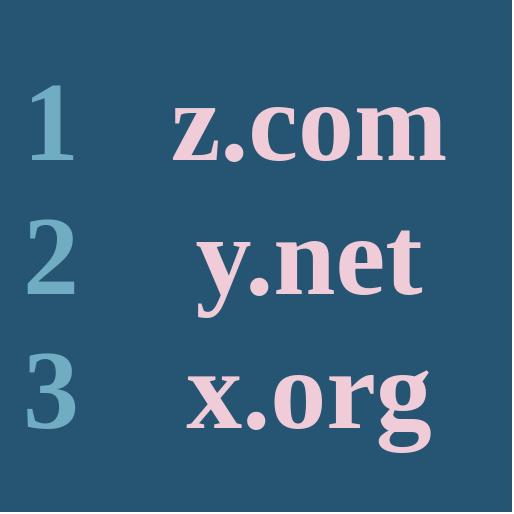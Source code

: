 <mxfile version="19.0.3" type="device"><diagram id="34eezZpWxMI70T7A2kpe" name="Page-1"><mxGraphModel dx="4464" dy="2884" grid="0" gridSize="10" guides="1" tooltips="1" connect="1" arrows="1" fold="1" page="1" pageScale="1" pageWidth="300" pageHeight="300" background="none" math="0" shadow="0"><root><mxCell id="0"/><mxCell id="1" parent="0"/><mxCell id="vbFnR11pB3RHbM4U04gE-8" value="" style="rounded=0;whiteSpace=wrap;html=1;sketch=0;fontColor=#E4FDE1;strokeColor=none;fillColor=#265573;fontSize=56;fontStyle=1;flipH=1;strokeWidth=8;spacing=0;" parent="1" vertex="1"><mxGeometry x="-1778" y="-1178" width="256" height="256" as="geometry"/></mxCell><mxCell id="vbFnR11pB3RHbM4U04gE-2" value="z.com&lt;br style=&quot;font-size: 56px;&quot;&gt;y.net&lt;br style=&quot;font-size: 56px;&quot;&gt;x.org" style="text;html=1;align=center;verticalAlign=middle;resizable=0;points=[];autosize=1;strokeColor=none;fillColor=none;fontFamily=PT Mono;fontSize=56;fontStyle=1;spacingTop=0;spacing=0;fontColor=#F0CBD8;flipH=1;" parent="1" vertex="1"><mxGeometry x="-1713" y="-1152.5" width="178" height="205" as="geometry"/></mxCell><mxCell id="vbFnR11pB3RHbM4U04gE-7" value="1&lt;br style=&quot;font-size: 56px;&quot;&gt;2&lt;br style=&quot;font-size: 56px;&quot;&gt;3" style="text;html=1;align=center;verticalAlign=middle;resizable=0;points=[];autosize=1;strokeColor=none;fillColor=none;fontFamily=PT Mono;fontSize=56;fontStyle=1;spacingTop=0;spacing=0;fontColor=#70ACC2;flipH=1;" parent="1" vertex="1"><mxGeometry x="-1775" y="-1152.5" width="44" height="205" as="geometry"/></mxCell></root></mxGraphModel></diagram></mxfile>